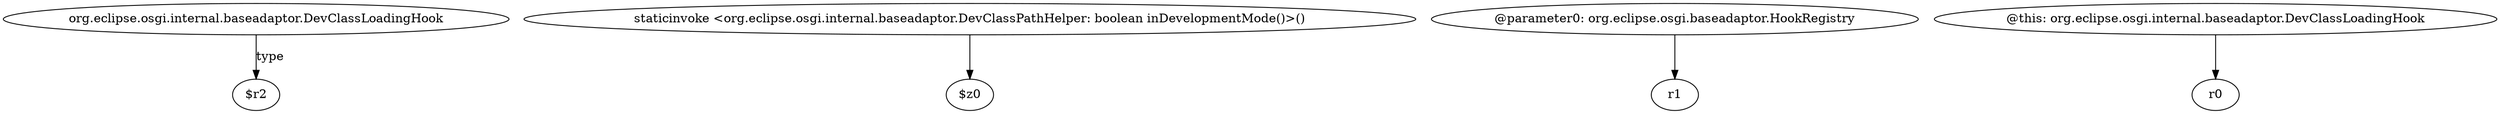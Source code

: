 digraph g {
0[label="org.eclipse.osgi.internal.baseadaptor.DevClassLoadingHook"]
1[label="$r2"]
0->1[label="type"]
2[label="staticinvoke <org.eclipse.osgi.internal.baseadaptor.DevClassPathHelper: boolean inDevelopmentMode()>()"]
3[label="$z0"]
2->3[label=""]
4[label="@parameter0: org.eclipse.osgi.baseadaptor.HookRegistry"]
5[label="r1"]
4->5[label=""]
6[label="@this: org.eclipse.osgi.internal.baseadaptor.DevClassLoadingHook"]
7[label="r0"]
6->7[label=""]
}